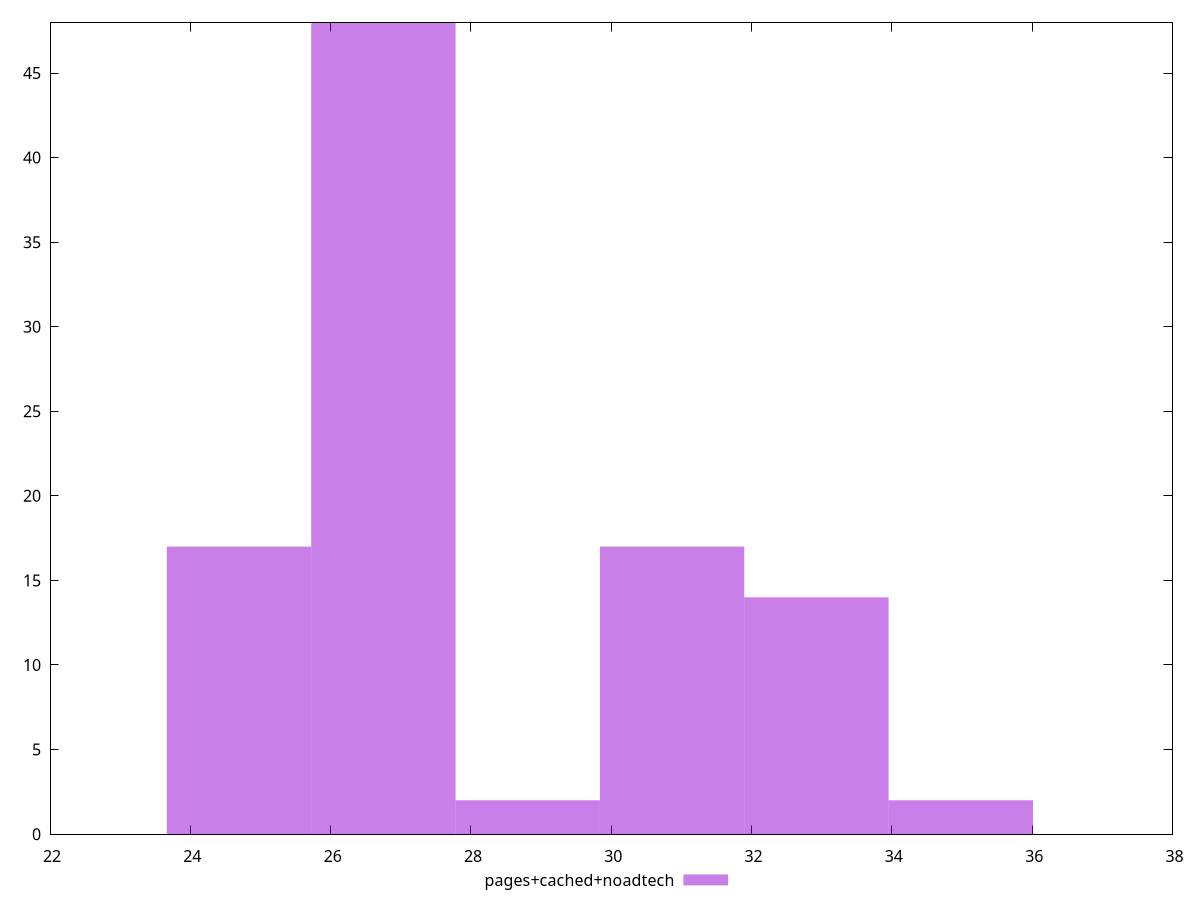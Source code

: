 $_pagesCachedNoadtech <<EOF
24.693880187611086 17
32.925173583481445 14
28.809526885546266 2
30.867350234513854 17
26.751703536578674 48
34.98299693244903 2
EOF
set key outside below
set terminal pngcairo
set output "report_00004_2020-11-02T20-21-41.718Z/max-potential-fid/pages+cached+noadtech//raw_hist.png"
set yrange [0:48]
set boxwidth 2.0578233489675903
set style fill transparent solid 0.5 noborder
plot $_pagesCachedNoadtech title "pages+cached+noadtech" with boxes ,